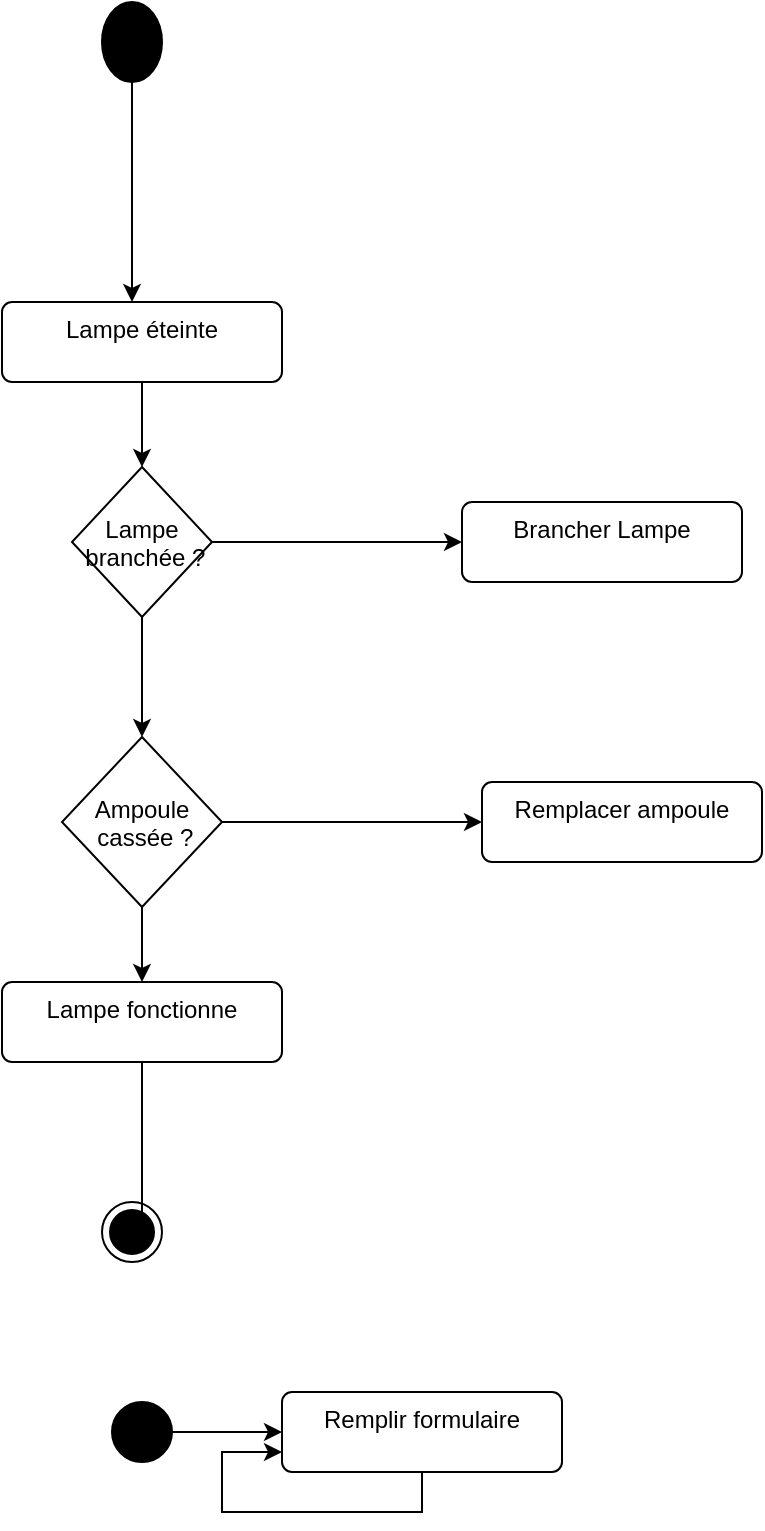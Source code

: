 <mxfile version="22.1.18" type="github">
  <diagram name="Page-1" id="3l79WrPU8ovl3TwPG0WL">
    <mxGraphModel dx="1265" dy="746" grid="1" gridSize="10" guides="1" tooltips="1" connect="1" arrows="1" fold="1" page="1" pageScale="1" pageWidth="827" pageHeight="1169" math="0" shadow="0">
      <root>
        <mxCell id="0" />
        <mxCell id="1" parent="0" />
        <mxCell id="JrHW454MxP2I1iZ4IIzq-11" style="rounded=0;orthogonalLoop=1;jettySize=auto;html=1;" edge="1" parent="1" source="JrHW454MxP2I1iZ4IIzq-1">
          <mxGeometry relative="1" as="geometry">
            <mxPoint x="85" y="240" as="targetPoint" />
          </mxGeometry>
        </mxCell>
        <mxCell id="JrHW454MxP2I1iZ4IIzq-1" value="" style="ellipse;fillColor=strokeColor;html=1;" vertex="1" parent="1">
          <mxGeometry x="70" y="90" width="30" height="40" as="geometry" />
        </mxCell>
        <mxCell id="JrHW454MxP2I1iZ4IIzq-2" value="" style="ellipse;html=1;shape=endState;fillColor=strokeColor;" vertex="1" parent="1">
          <mxGeometry x="70" y="690" width="30" height="30" as="geometry" />
        </mxCell>
        <mxCell id="JrHW454MxP2I1iZ4IIzq-12" style="edgeStyle=orthogonalEdgeStyle;rounded=0;orthogonalLoop=1;jettySize=auto;html=1;" edge="1" parent="1" source="JrHW454MxP2I1iZ4IIzq-3" target="JrHW454MxP2I1iZ4IIzq-8">
          <mxGeometry relative="1" as="geometry" />
        </mxCell>
        <mxCell id="JrHW454MxP2I1iZ4IIzq-3" value="Lampe éteinte " style="html=1;align=center;verticalAlign=top;rounded=1;absoluteArcSize=1;arcSize=10;dashed=0;whiteSpace=wrap;" vertex="1" parent="1">
          <mxGeometry x="20" y="240" width="140" height="40" as="geometry" />
        </mxCell>
        <mxCell id="JrHW454MxP2I1iZ4IIzq-4" value="Brancher Lampe " style="html=1;align=center;verticalAlign=top;rounded=1;absoluteArcSize=1;arcSize=10;dashed=0;whiteSpace=wrap;" vertex="1" parent="1">
          <mxGeometry x="250" y="340" width="140" height="40" as="geometry" />
        </mxCell>
        <mxCell id="JrHW454MxP2I1iZ4IIzq-5" value="Remplacer ampoule " style="html=1;align=center;verticalAlign=top;rounded=1;absoluteArcSize=1;arcSize=10;dashed=0;whiteSpace=wrap;" vertex="1" parent="1">
          <mxGeometry x="260" y="480" width="140" height="40" as="geometry" />
        </mxCell>
        <mxCell id="JrHW454MxP2I1iZ4IIzq-7" value="Lampe fonctionne " style="html=1;align=center;verticalAlign=top;rounded=1;absoluteArcSize=1;arcSize=10;dashed=0;whiteSpace=wrap;" vertex="1" parent="1">
          <mxGeometry x="20" y="580" width="140" height="40" as="geometry" />
        </mxCell>
        <mxCell id="JrHW454MxP2I1iZ4IIzq-13" style="edgeStyle=orthogonalEdgeStyle;rounded=0;orthogonalLoop=1;jettySize=auto;html=1;entryX=0.5;entryY=0;entryDx=0;entryDy=0;" edge="1" parent="1" source="JrHW454MxP2I1iZ4IIzq-8" target="JrHW454MxP2I1iZ4IIzq-9">
          <mxGeometry relative="1" as="geometry" />
        </mxCell>
        <mxCell id="JrHW454MxP2I1iZ4IIzq-18" style="edgeStyle=orthogonalEdgeStyle;rounded=0;orthogonalLoop=1;jettySize=auto;html=1;" edge="1" parent="1" source="JrHW454MxP2I1iZ4IIzq-8" target="JrHW454MxP2I1iZ4IIzq-4">
          <mxGeometry relative="1" as="geometry" />
        </mxCell>
        <mxCell id="JrHW454MxP2I1iZ4IIzq-8" value="Lampe&#xa; branchée ? " style="rhombus;" vertex="1" parent="1">
          <mxGeometry x="55" y="322.5" width="70" height="75" as="geometry" />
        </mxCell>
        <mxCell id="JrHW454MxP2I1iZ4IIzq-14" style="edgeStyle=orthogonalEdgeStyle;rounded=0;orthogonalLoop=1;jettySize=auto;html=1;exitX=0.5;exitY=1;exitDx=0;exitDy=0;entryX=0.5;entryY=0;entryDx=0;entryDy=0;" edge="1" parent="1" source="JrHW454MxP2I1iZ4IIzq-9" target="JrHW454MxP2I1iZ4IIzq-7">
          <mxGeometry relative="1" as="geometry">
            <mxPoint x="90" y="550" as="targetPoint" />
          </mxGeometry>
        </mxCell>
        <mxCell id="JrHW454MxP2I1iZ4IIzq-17" style="edgeStyle=orthogonalEdgeStyle;rounded=0;orthogonalLoop=1;jettySize=auto;html=1;" edge="1" parent="1" source="JrHW454MxP2I1iZ4IIzq-9" target="JrHW454MxP2I1iZ4IIzq-5">
          <mxGeometry relative="1" as="geometry" />
        </mxCell>
        <mxCell id="JrHW454MxP2I1iZ4IIzq-9" value="Ampoule&#xa; cassée ? " style="rhombus;" vertex="1" parent="1">
          <mxGeometry x="50" y="457.5" width="80" height="85" as="geometry" />
        </mxCell>
        <mxCell id="JrHW454MxP2I1iZ4IIzq-15" style="edgeStyle=orthogonalEdgeStyle;rounded=0;orthogonalLoop=1;jettySize=auto;html=1;exitX=0.5;exitY=1;exitDx=0;exitDy=0;entryX=0.667;entryY=0.667;entryDx=0;entryDy=0;entryPerimeter=0;" edge="1" parent="1" source="JrHW454MxP2I1iZ4IIzq-7" target="JrHW454MxP2I1iZ4IIzq-2">
          <mxGeometry relative="1" as="geometry" />
        </mxCell>
        <mxCell id="JrHW454MxP2I1iZ4IIzq-21" style="edgeStyle=orthogonalEdgeStyle;rounded=0;orthogonalLoop=1;jettySize=auto;html=1;" edge="1" parent="1" source="JrHW454MxP2I1iZ4IIzq-19" target="JrHW454MxP2I1iZ4IIzq-20">
          <mxGeometry relative="1" as="geometry" />
        </mxCell>
        <mxCell id="JrHW454MxP2I1iZ4IIzq-19" value="" style="ellipse;fillColor=strokeColor;html=1;" vertex="1" parent="1">
          <mxGeometry x="75" y="790" width="30" height="30" as="geometry" />
        </mxCell>
        <mxCell id="JrHW454MxP2I1iZ4IIzq-22" style="edgeStyle=orthogonalEdgeStyle;rounded=0;orthogonalLoop=1;jettySize=auto;html=1;entryX=0;entryY=0.75;entryDx=0;entryDy=0;exitX=0.5;exitY=1;exitDx=0;exitDy=0;" edge="1" parent="1" source="JrHW454MxP2I1iZ4IIzq-20" target="JrHW454MxP2I1iZ4IIzq-20">
          <mxGeometry relative="1" as="geometry">
            <mxPoint x="170" y="830" as="targetPoint" />
            <Array as="points">
              <mxPoint x="230" y="845" />
              <mxPoint x="130" y="845" />
              <mxPoint x="130" y="815" />
            </Array>
          </mxGeometry>
        </mxCell>
        <mxCell id="JrHW454MxP2I1iZ4IIzq-20" value="Remplir formulaire" style="html=1;align=center;verticalAlign=top;rounded=1;absoluteArcSize=1;arcSize=10;dashed=0;whiteSpace=wrap;" vertex="1" parent="1">
          <mxGeometry x="160" y="785" width="140" height="40" as="geometry" />
        </mxCell>
      </root>
    </mxGraphModel>
  </diagram>
</mxfile>
